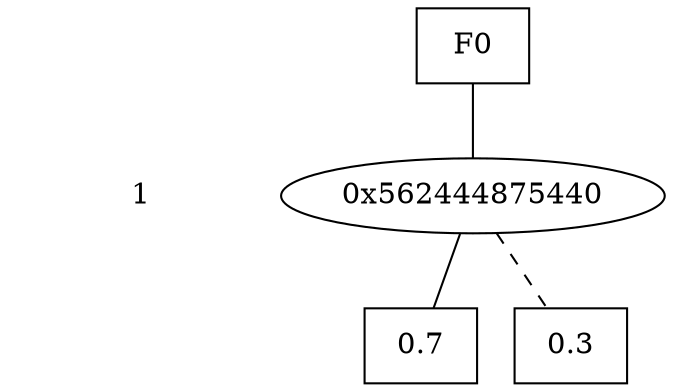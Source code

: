 digraph "DD" {
size = "7.5,10"
center = true;
edge [dir = none];
{ node [shape = plaintext];
  edge [style = invis];
  "CONST NODES" [style = invis];
" 1 " -> "CONST NODES"; 
}
{ rank = same; node [shape = box]; edge [style = invis];
"F0"; }
{ rank = same; " 1 ";
"0x562444875440";
}
{ rank = same; "CONST NODES";
{ node [shape = box]; "0x562444875420";
"0x5624448753a0";
}
}
"F0" -> "0x562444875440" [style = solid];
"0x562444875440" -> "0x562444875420";
"0x562444875440" -> "0x5624448753a0" [style = dashed];
"0x562444875420" [label = "0.7"];
"0x5624448753a0" [label = "0.3"];
}
